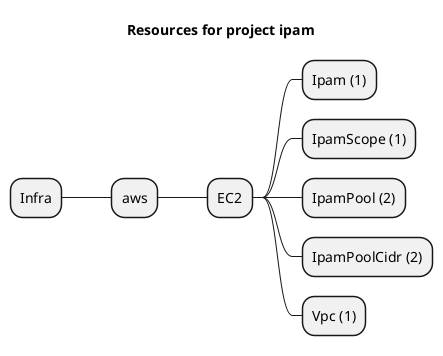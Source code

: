 @startmindmap
title Resources for project ipam
skinparam monochrome true
+ Infra
++ aws
+++ EC2
++++ Ipam (1)
++++ IpamScope (1)
++++ IpamPool (2)
++++ IpamPoolCidr (2)
++++ Vpc (1)
@endmindmap